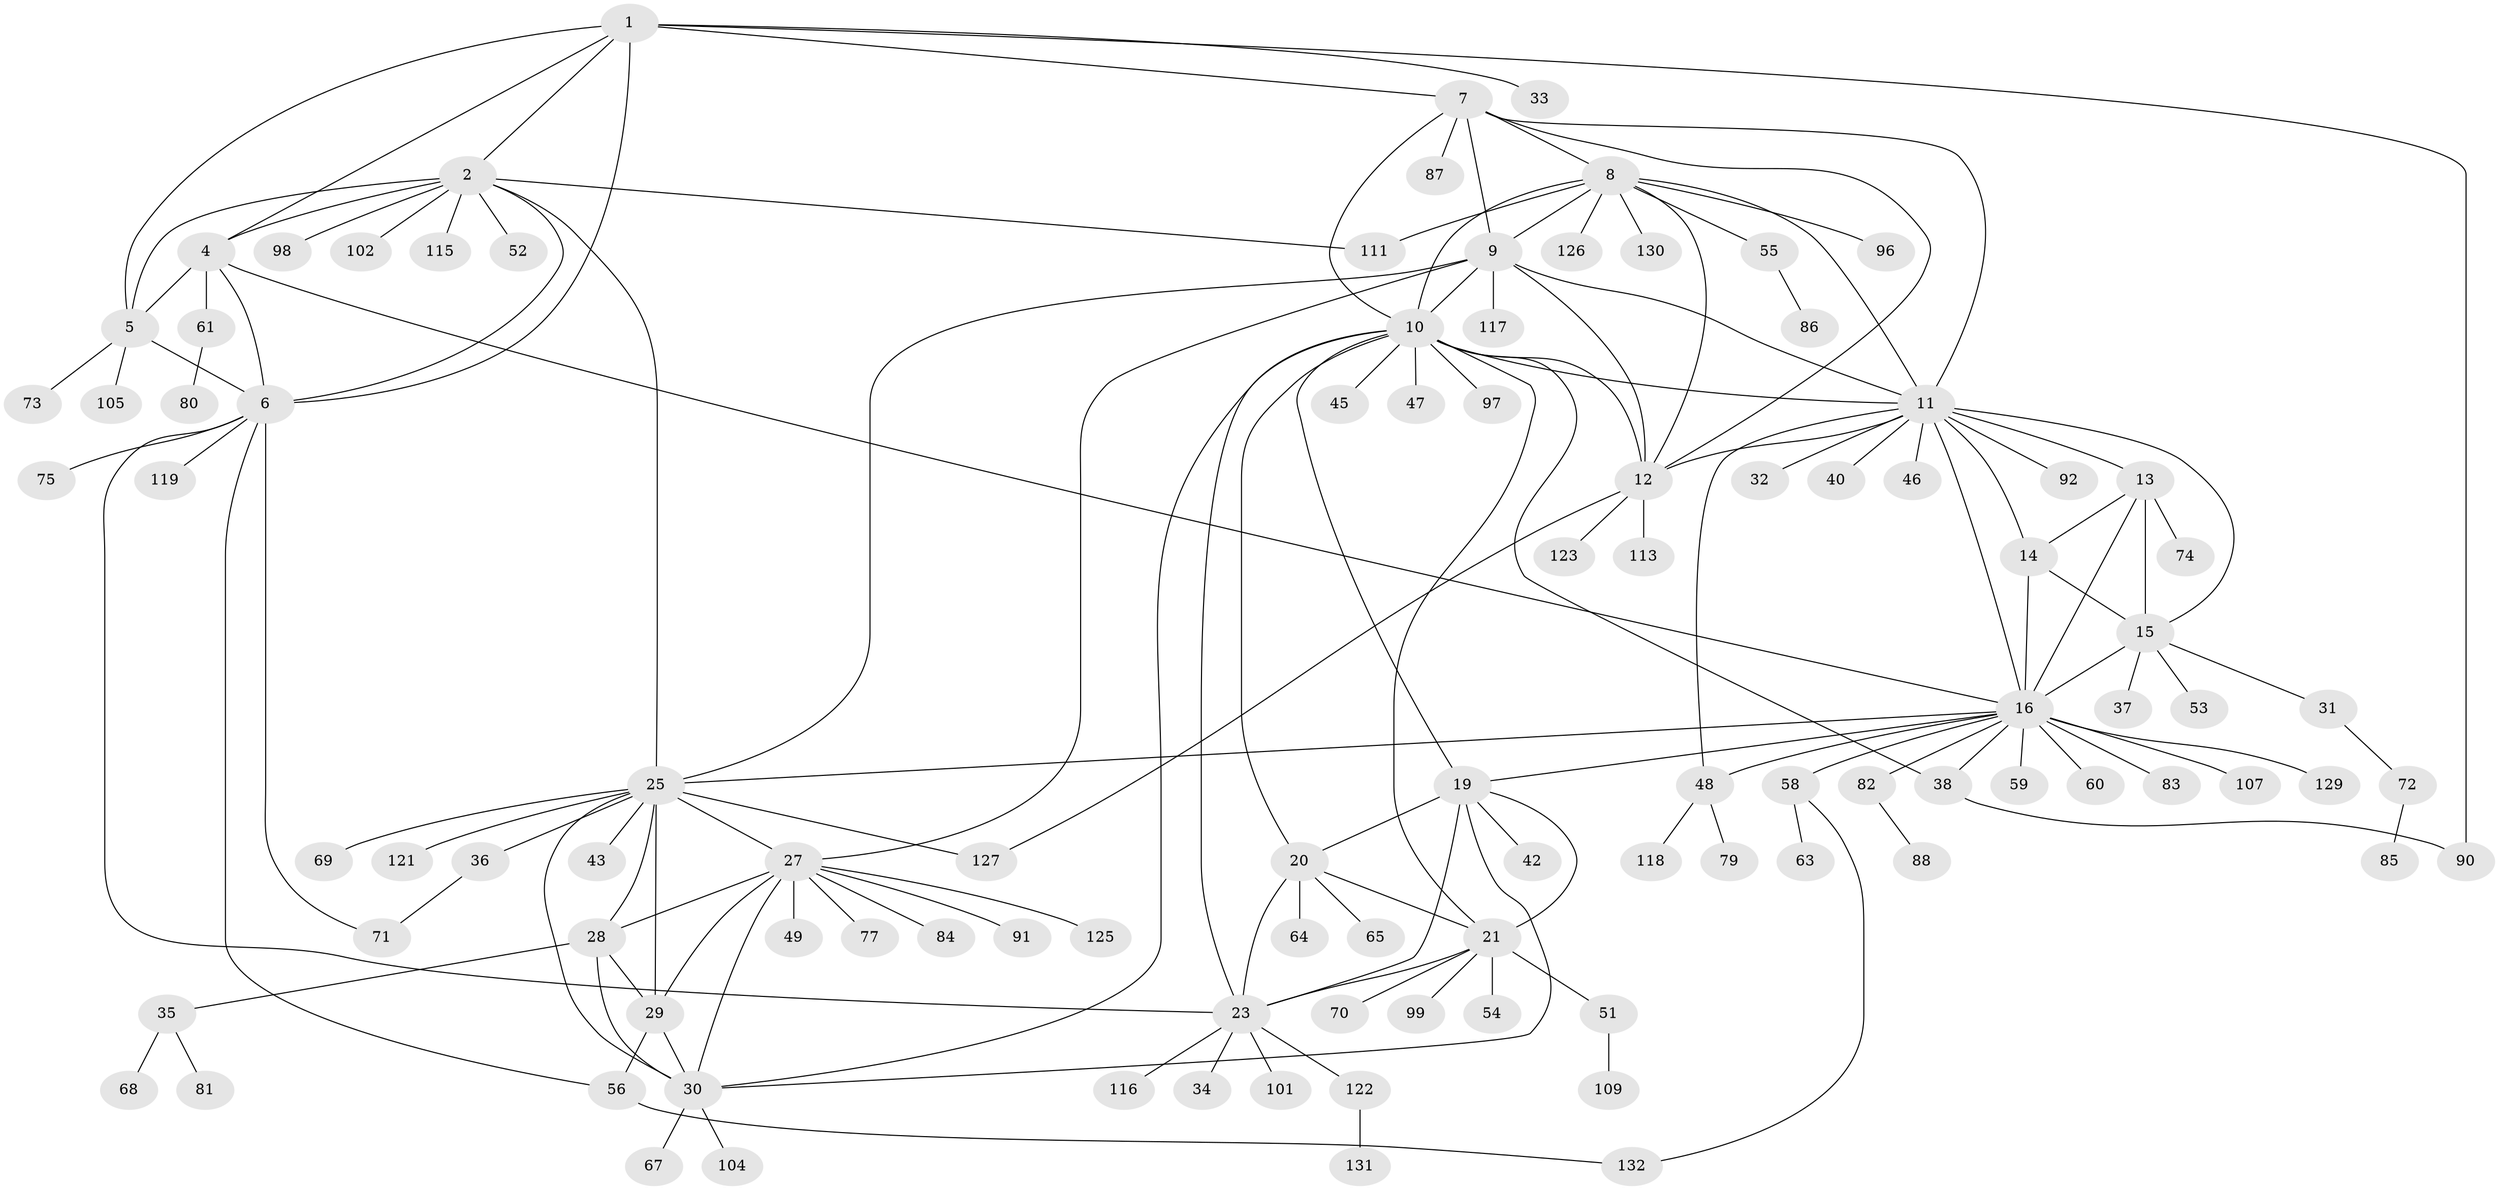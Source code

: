 // Generated by graph-tools (version 1.1) at 2025/24/03/03/25 07:24:17]
// undirected, 103 vertices, 152 edges
graph export_dot {
graph [start="1"]
  node [color=gray90,style=filled];
  1;
  2 [super="+3"];
  4 [super="+78"];
  5 [super="+66"];
  6 [super="+76"];
  7 [super="+50"];
  8 [super="+44"];
  9 [super="+89"];
  10 [super="+22"];
  11 [super="+17"];
  12;
  13 [super="+94"];
  14 [super="+62"];
  15 [super="+39"];
  16 [super="+18"];
  19 [super="+41"];
  20 [super="+95"];
  21;
  23 [super="+24"];
  25 [super="+26"];
  27 [super="+108"];
  28 [super="+93"];
  29;
  30 [super="+57"];
  31;
  32;
  33 [super="+128"];
  34;
  35;
  36;
  37;
  38;
  40 [super="+106"];
  42;
  43;
  45;
  46;
  47;
  48 [super="+110"];
  49;
  51 [super="+112"];
  52;
  53;
  54;
  55;
  56;
  58;
  59;
  60;
  61;
  63;
  64;
  65;
  67;
  68;
  69;
  70;
  71;
  72 [super="+103"];
  73;
  74;
  75;
  77;
  79;
  80;
  81;
  82;
  83;
  84;
  85 [super="+100"];
  86;
  87 [super="+114"];
  88;
  90 [super="+124"];
  91;
  92;
  96;
  97;
  98;
  99;
  101;
  102;
  104;
  105;
  107;
  109;
  111;
  113;
  115;
  116;
  117;
  118 [super="+120"];
  119;
  121;
  122;
  123;
  125;
  126;
  127;
  129;
  130;
  131;
  132;
  1 -- 2 [weight=2];
  1 -- 4;
  1 -- 5;
  1 -- 6;
  1 -- 7;
  1 -- 33;
  1 -- 90;
  2 -- 4 [weight=2];
  2 -- 5 [weight=2];
  2 -- 6 [weight=2];
  2 -- 102;
  2 -- 98;
  2 -- 111;
  2 -- 115;
  2 -- 52;
  2 -- 25;
  4 -- 5;
  4 -- 6;
  4 -- 16;
  4 -- 61;
  5 -- 6;
  5 -- 73;
  5 -- 105;
  6 -- 56;
  6 -- 71;
  6 -- 75;
  6 -- 119;
  6 -- 23;
  7 -- 8;
  7 -- 9;
  7 -- 10;
  7 -- 11;
  7 -- 12;
  7 -- 87;
  8 -- 9;
  8 -- 10;
  8 -- 11;
  8 -- 12;
  8 -- 55;
  8 -- 96;
  8 -- 111;
  8 -- 126;
  8 -- 130;
  9 -- 10;
  9 -- 11;
  9 -- 12;
  9 -- 25;
  9 -- 27;
  9 -- 117;
  10 -- 11;
  10 -- 12;
  10 -- 38;
  10 -- 97;
  10 -- 30;
  10 -- 19;
  10 -- 20;
  10 -- 21;
  10 -- 23 [weight=2];
  10 -- 45;
  10 -- 47;
  11 -- 12;
  11 -- 40;
  11 -- 16 [weight=2];
  11 -- 32;
  11 -- 46;
  11 -- 92;
  11 -- 13;
  11 -- 14;
  11 -- 15;
  11 -- 48;
  12 -- 113;
  12 -- 123;
  12 -- 127;
  13 -- 14;
  13 -- 15;
  13 -- 16 [weight=2];
  13 -- 74;
  14 -- 15;
  14 -- 16 [weight=2];
  15 -- 16 [weight=2];
  15 -- 31;
  15 -- 37;
  15 -- 53;
  16 -- 38;
  16 -- 58;
  16 -- 59;
  16 -- 129;
  16 -- 107;
  16 -- 48;
  16 -- 82;
  16 -- 19;
  16 -- 83;
  16 -- 25;
  16 -- 60;
  19 -- 20;
  19 -- 21;
  19 -- 23 [weight=2];
  19 -- 30;
  19 -- 42;
  20 -- 21;
  20 -- 23 [weight=2];
  20 -- 64;
  20 -- 65;
  21 -- 23 [weight=2];
  21 -- 51;
  21 -- 54;
  21 -- 70;
  21 -- 99;
  23 -- 34;
  23 -- 101;
  23 -- 116;
  23 -- 122;
  25 -- 27 [weight=2];
  25 -- 28 [weight=2];
  25 -- 29 [weight=2];
  25 -- 30 [weight=2];
  25 -- 43;
  25 -- 69;
  25 -- 121;
  25 -- 36;
  25 -- 127;
  27 -- 28;
  27 -- 29;
  27 -- 30;
  27 -- 49;
  27 -- 77;
  27 -- 84;
  27 -- 91;
  27 -- 125;
  28 -- 29;
  28 -- 30;
  28 -- 35;
  29 -- 30;
  29 -- 56;
  30 -- 67;
  30 -- 104;
  31 -- 72;
  35 -- 68;
  35 -- 81;
  36 -- 71;
  38 -- 90;
  48 -- 79;
  48 -- 118;
  51 -- 109;
  55 -- 86;
  56 -- 132;
  58 -- 63;
  58 -- 132;
  61 -- 80;
  72 -- 85;
  82 -- 88;
  122 -- 131;
}
